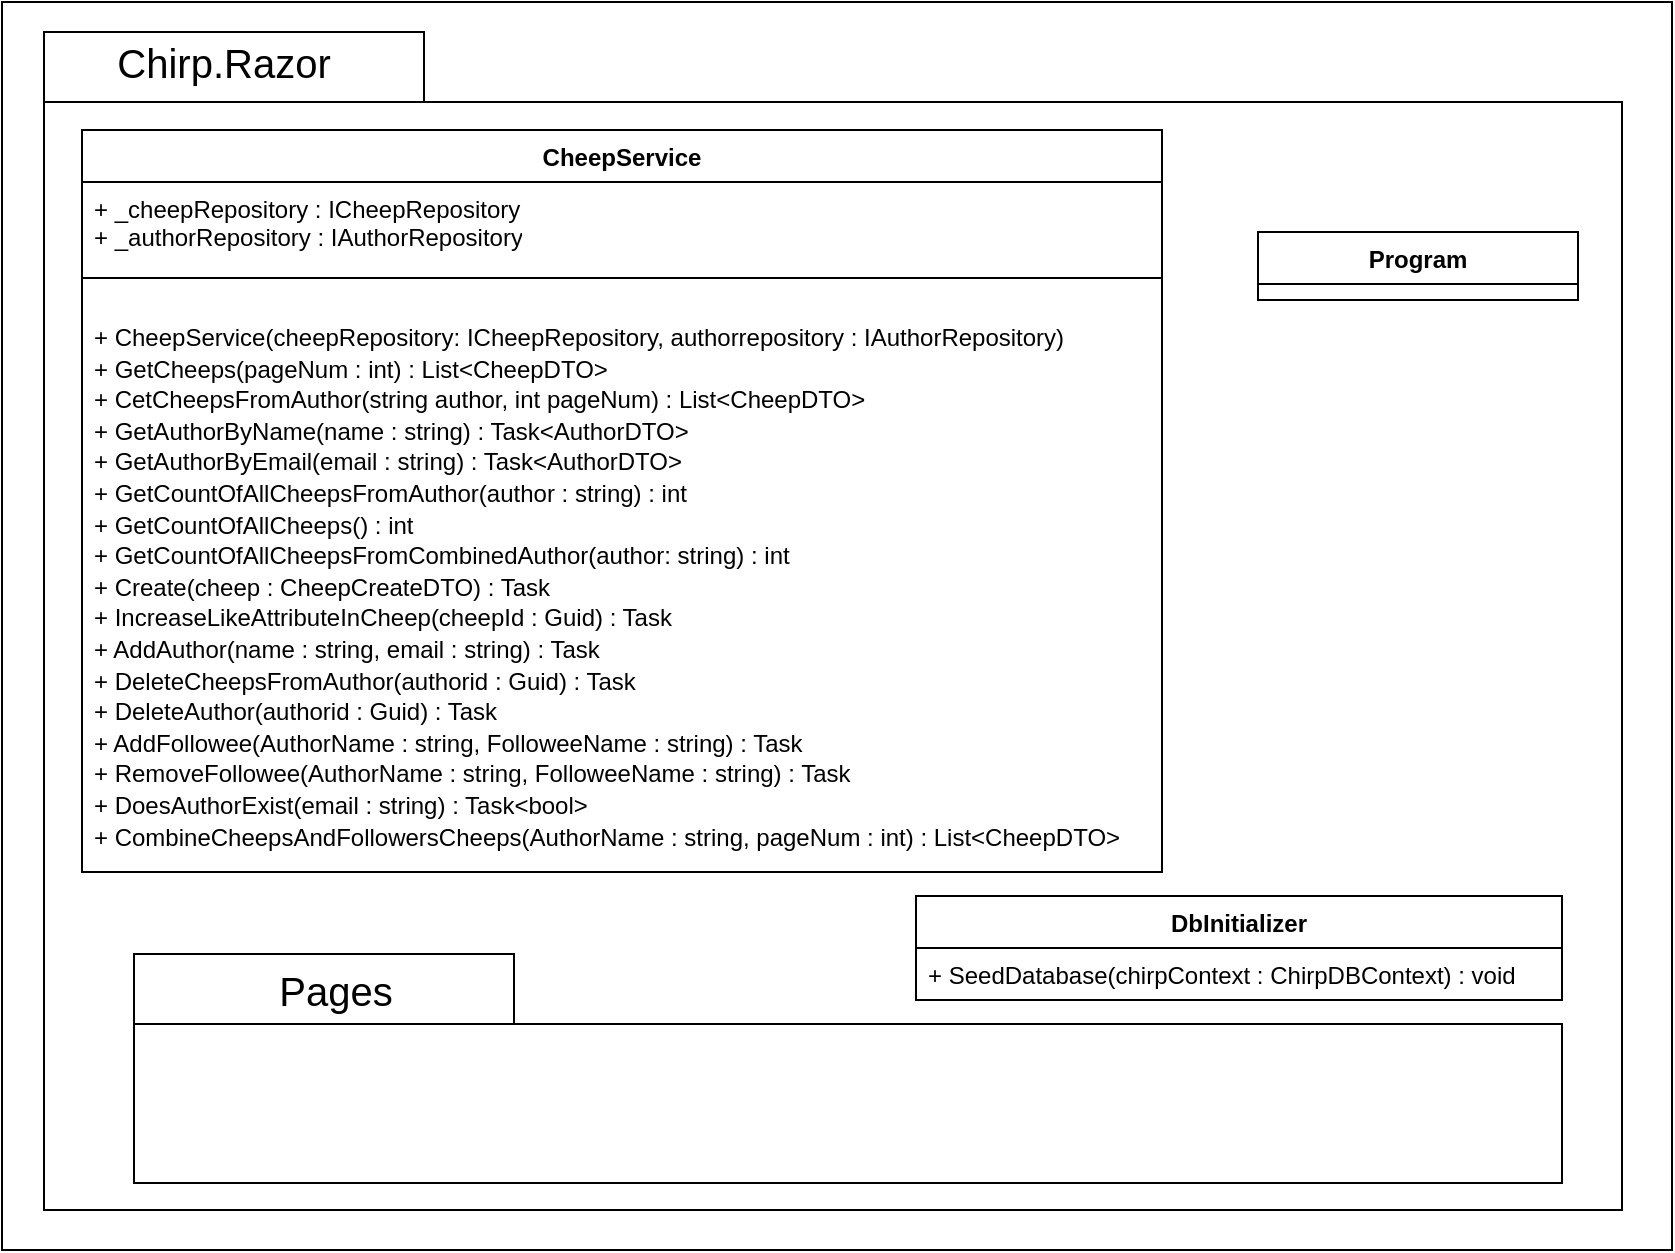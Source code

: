 <mxfile>
    <diagram id="Bt2sSARLeS8u310CAgdE" name="Page-1">
        <mxGraphModel dx="344" dy="-272" grid="0" gridSize="10" guides="1" tooltips="1" connect="1" arrows="1" fold="1" page="1" pageScale="1" pageWidth="850" pageHeight="1100" background="#ffffff" math="0" shadow="0">
            <root>
                <mxCell id="0"/>
                <mxCell id="1" parent="0"/>
                <mxCell id="13" value="" style="rounded=0;whiteSpace=wrap;html=1;fillColor=none;" parent="1" vertex="1">
                    <mxGeometry x="860" y="1161" width="835" height="624" as="geometry"/>
                </mxCell>
                <mxCell id="2" value="" style="shape=folder;fontStyle=1;spacingTop=10;tabWidth=190;tabHeight=35;tabPosition=left;html=1;strokeColor=#000000;fillColor=none;" parent="1" vertex="1">
                    <mxGeometry x="881" y="1176" width="789" height="589" as="geometry"/>
                </mxCell>
                <mxCell id="3" value="" style="shape=folder;fontStyle=1;spacingTop=10;tabWidth=190;tabHeight=35;tabPosition=left;html=1;strokeColor=#000000;fillColor=none;" parent="1" vertex="1">
                    <mxGeometry x="926" y="1637" width="714" height="114.5" as="geometry"/>
                </mxCell>
                <mxCell id="4" value="&lt;font color=&quot;#000000&quot; style=&quot;font-size: 20px;&quot;&gt;Chirp.Razor&lt;/font&gt;" style="text;html=1;strokeColor=none;fillColor=none;align=center;verticalAlign=middle;whiteSpace=wrap;rounded=0;" parent="1" vertex="1">
                    <mxGeometry x="941" y="1176" width="60" height="30" as="geometry"/>
                </mxCell>
                <mxCell id="5" value="&lt;font color=&quot;#000000&quot;&gt;DbInitializer&lt;/font&gt;" style="swimlane;fontStyle=1;align=center;verticalAlign=top;childLayout=stackLayout;horizontal=1;startSize=26;horizontalStack=0;resizeParent=1;resizeParentMax=0;resizeLast=0;collapsible=1;marginBottom=0;whiteSpace=wrap;html=1;strokeColor=#000000;fillColor=none;" parent="1" vertex="1">
                    <mxGeometry x="1317" y="1608" width="323" height="52" as="geometry"/>
                </mxCell>
                <mxCell id="6" value="&lt;font color=&quot;#000000&quot;&gt;+ SeedDatabase(&lt;/font&gt;&lt;span style=&quot;color: rgb(0, 0, 0);&quot;&gt;chirpContext :&amp;nbsp;&lt;/span&gt;&lt;font color=&quot;#000000&quot;&gt;ChirpDBContext) : void&lt;/font&gt;" style="text;strokeColor=none;fillColor=none;align=left;verticalAlign=top;spacingLeft=4;spacingRight=4;overflow=hidden;rotatable=0;points=[[0,0.5],[1,0.5]];portConstraint=eastwest;whiteSpace=wrap;html=1;" parent="5" vertex="1">
                    <mxGeometry y="26" width="323" height="26" as="geometry"/>
                </mxCell>
                <mxCell id="7" value="&lt;font color=&quot;#000000&quot; style=&quot;font-size: 20px;&quot;&gt;Pages&lt;/font&gt;" style="text;html=1;strokeColor=none;fillColor=none;align=center;verticalAlign=middle;whiteSpace=wrap;rounded=0;" parent="1" vertex="1">
                    <mxGeometry x="997" y="1640" width="60" height="30" as="geometry"/>
                </mxCell>
                <mxCell id="8" value="&lt;font color=&quot;#000000&quot;&gt;CheepService&lt;/font&gt;" style="swimlane;fontStyle=1;align=center;verticalAlign=top;childLayout=stackLayout;horizontal=1;startSize=26;horizontalStack=0;resizeParent=1;resizeParentMax=0;resizeLast=0;collapsible=1;marginBottom=0;whiteSpace=wrap;html=1;strokeColor=#000000;fillColor=none;" parent="1" vertex="1">
                    <mxGeometry x="900" y="1225" width="540" height="371" as="geometry"/>
                </mxCell>
                <mxCell id="9" value="&lt;font color=&quot;#000000&quot;&gt;+ _cheepRepository : ICheepRepository&lt;br&gt;+ _authorRepository : IAuthorRepository&lt;/font&gt;" style="text;strokeColor=none;fillColor=none;align=left;verticalAlign=top;spacingLeft=4;spacingRight=4;overflow=hidden;rotatable=0;points=[[0,0.5],[1,0.5]];portConstraint=eastwest;whiteSpace=wrap;html=1;" parent="8" vertex="1">
                    <mxGeometry y="26" width="540" height="44" as="geometry"/>
                </mxCell>
                <mxCell id="10" value="" style="line;strokeWidth=1;fillColor=none;align=left;verticalAlign=middle;spacingTop=-1;spacingLeft=3;spacingRight=3;rotatable=0;labelPosition=right;points=[];portConstraint=eastwest;strokeColor=inherit;" parent="8" vertex="1">
                    <mxGeometry y="70" width="540" height="8" as="geometry"/>
                </mxCell>
                <mxCell id="11" value="&lt;p style=&quot;line-height: 130%;&quot;&gt;&lt;font color=&quot;#000000&quot;&gt;+ CheepService(&lt;/font&gt;&lt;span style=&quot;color: rgb(0, 0, 0);&quot;&gt;cheepRepository:&amp;nbsp;&lt;/span&gt;&lt;font color=&quot;#000000&quot;&gt;ICheepRepository, authorrepository :&amp;nbsp;&lt;/font&gt;&lt;span style=&quot;color: rgb(0, 0, 0);&quot;&gt;IAuthorRepository&lt;/span&gt;&lt;font color=&quot;#000000&quot;&gt;)&lt;br&gt;&lt;/font&gt;&lt;font color=&quot;#000000&quot;&gt;+ GetCheeps(pageNum :&amp;nbsp;&lt;/font&gt;&lt;span style=&quot;color: rgb(0, 0, 0);&quot;&gt;int&lt;/span&gt;&lt;font color=&quot;#000000&quot;&gt;) : List&amp;lt;CheepDTO&amp;gt;&lt;br&gt;+ CetCheepsFromAuthor(string author, int pageNum) : List&amp;lt;CheepDTO&amp;gt;&lt;br&gt;+ GetAuthorByName(name : string) : Task&amp;lt;AuthorDTO&amp;gt;&lt;br&gt;+ GetAuthorByEmail(email : string) : Task&amp;lt;AuthorDTO&amp;gt;&lt;br&gt;+ GetCountOfAllCheepsFromAuthor(author : string) : int&lt;br&gt;+ GetCountOfAllCheeps() : int&lt;br&gt;+ GetCountOfAllCheepsFromCombinedAuthor(author: string) : int&lt;br&gt;+ Create(cheep : CheepCreateDTO) : Task&lt;br&gt;+ IncreaseLikeAttributeInCheep(cheepId : Guid) : Task&lt;br&gt;+ AddAuthor(name : string, email : string) : Task&lt;br&gt;+ DeleteCheepsFromAuthor(authorid : Guid) : Task&lt;br&gt;+ DeleteAuthor(authorid : Guid) : Task&lt;br&gt;+ AddFollowee(AuthorName : string, FolloweeName : string) : Task&lt;br&gt;+ RemoveFollowee(AuthorName : string, FolloweeName : string) : Task&lt;br&gt;+ DoesAuthorExist(email : string) : Task&amp;lt;bool&amp;gt;&lt;br&gt;+ CombineCheepsAndFollowersCheeps(AuthorName : string, pageNum : int) : List&amp;lt;CheepDTO&amp;gt;&lt;br&gt;&lt;br&gt;&lt;/font&gt;&lt;/p&gt;" style="text;strokeColor=none;fillColor=none;align=left;verticalAlign=top;spacingLeft=4;spacingRight=4;overflow=hidden;rotatable=0;points=[[0,0.5],[1,0.5]];portConstraint=eastwest;whiteSpace=wrap;html=1;" parent="8" vertex="1">
                    <mxGeometry y="78" width="540" height="293" as="geometry"/>
                </mxCell>
                <mxCell id="12" value="&lt;font color=&quot;#000000&quot;&gt;Program&lt;/font&gt;" style="swimlane;fontStyle=1;align=center;verticalAlign=top;childLayout=stackLayout;horizontal=1;startSize=26;horizontalStack=0;resizeParent=1;resizeParentMax=0;resizeLast=0;collapsible=1;marginBottom=0;whiteSpace=wrap;html=1;strokeColor=#000000;fillColor=none;" parent="1" vertex="1">
                    <mxGeometry x="1488" y="1276" width="160" height="34" as="geometry"/>
                </mxCell>
            </root>
        </mxGraphModel>
    </diagram>
</mxfile>